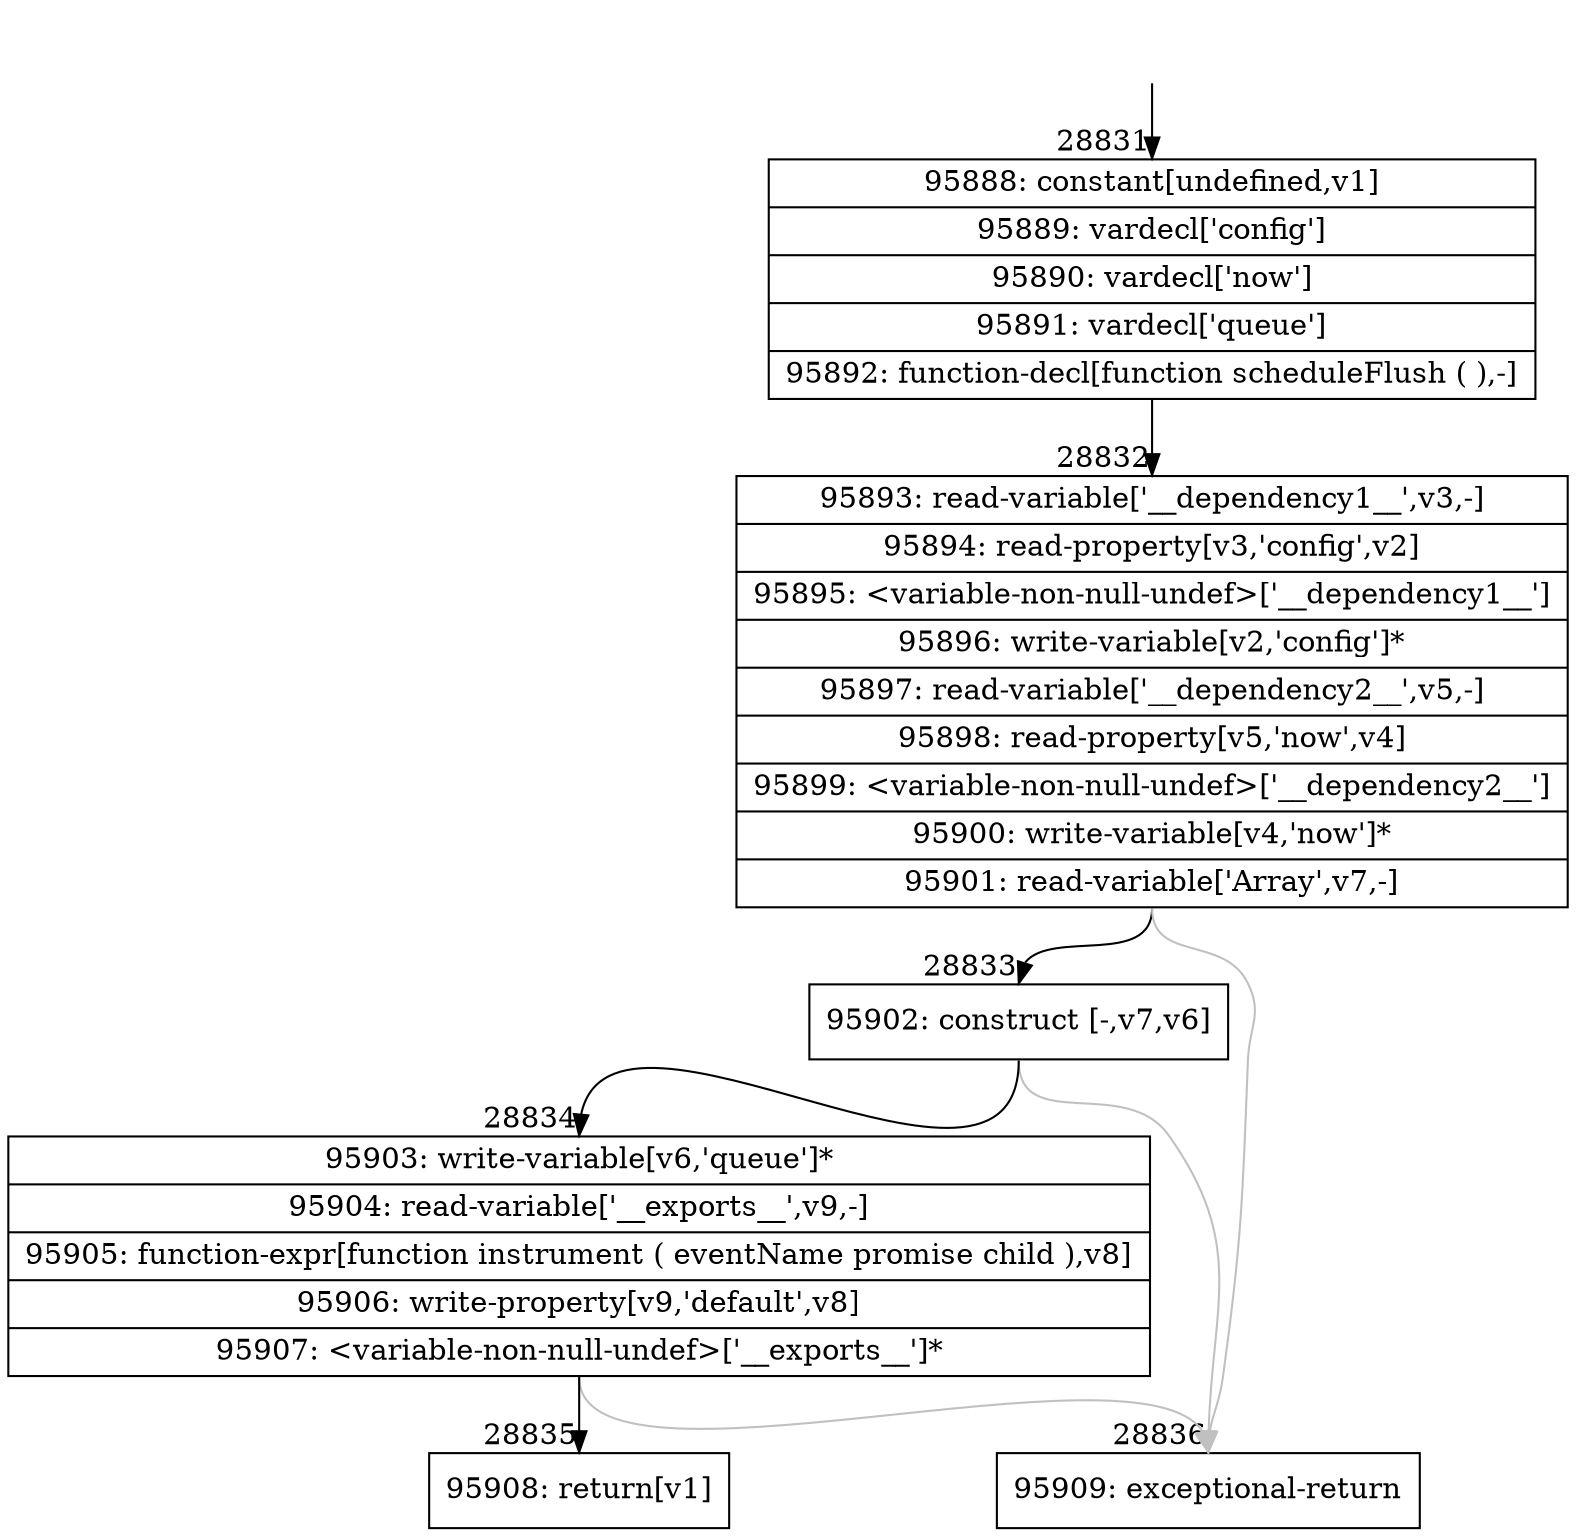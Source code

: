 digraph {
rankdir="TD"
BB_entry2540[shape=none,label=""];
BB_entry2540 -> BB28831 [tailport=s, headport=n, headlabel="    28831"]
BB28831 [shape=record label="{95888: constant[undefined,v1]|95889: vardecl['config']|95890: vardecl['now']|95891: vardecl['queue']|95892: function-decl[function scheduleFlush ( ),-]}" ] 
BB28831 -> BB28832 [tailport=s, headport=n, headlabel="      28832"]
BB28832 [shape=record label="{95893: read-variable['__dependency1__',v3,-]|95894: read-property[v3,'config',v2]|95895: \<variable-non-null-undef\>['__dependency1__']|95896: write-variable[v2,'config']*|95897: read-variable['__dependency2__',v5,-]|95898: read-property[v5,'now',v4]|95899: \<variable-non-null-undef\>['__dependency2__']|95900: write-variable[v4,'now']*|95901: read-variable['Array',v7,-]}" ] 
BB28832 -> BB28833 [tailport=s, headport=n, headlabel="      28833"]
BB28832 -> BB28836 [tailport=s, headport=n, color=gray, headlabel="      28836"]
BB28833 [shape=record label="{95902: construct [-,v7,v6]}" ] 
BB28833 -> BB28834 [tailport=s, headport=n, headlabel="      28834"]
BB28833 -> BB28836 [tailport=s, headport=n, color=gray]
BB28834 [shape=record label="{95903: write-variable[v6,'queue']*|95904: read-variable['__exports__',v9,-]|95905: function-expr[function instrument ( eventName promise child ),v8]|95906: write-property[v9,'default',v8]|95907: \<variable-non-null-undef\>['__exports__']*}" ] 
BB28834 -> BB28835 [tailport=s, headport=n, headlabel="      28835"]
BB28834 -> BB28836 [tailport=s, headport=n, color=gray]
BB28835 [shape=record label="{95908: return[v1]}" ] 
BB28836 [shape=record label="{95909: exceptional-return}" ] 
//#$~ 51616
}
